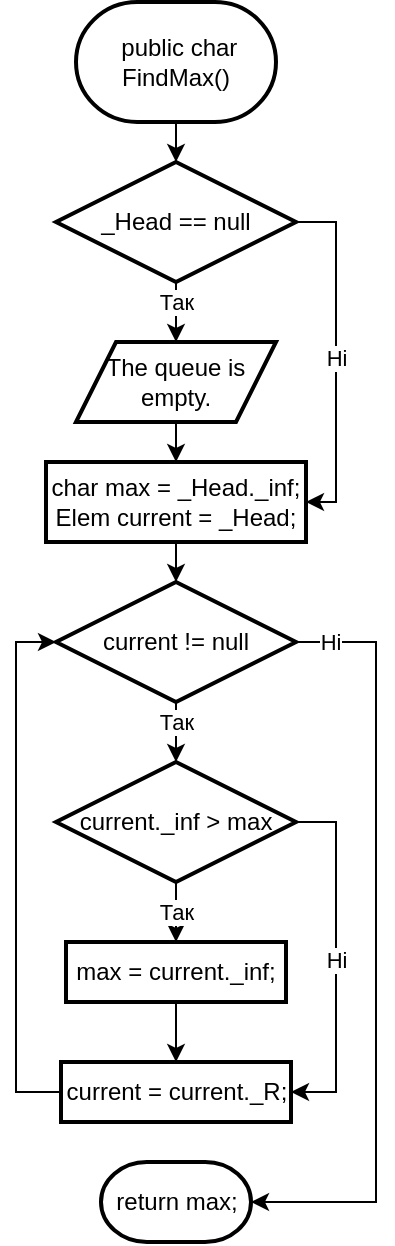 <mxfile version="21.3.4" type="device">
  <diagram name="Страница 1" id="aJ-As_fF0RegkES1CfJL">
    <mxGraphModel dx="1026" dy="575" grid="1" gridSize="10" guides="1" tooltips="1" connect="1" arrows="1" fold="1" page="1" pageScale="1" pageWidth="827" pageHeight="1169" math="0" shadow="0">
      <root>
        <mxCell id="0" />
        <mxCell id="1" parent="0" />
        <mxCell id="QIdmbO3irZaSvZSlnpBr-3" value="" style="edgeStyle=orthogonalEdgeStyle;rounded=0;orthogonalLoop=1;jettySize=auto;html=1;" edge="1" parent="1" source="QIdmbO3irZaSvZSlnpBr-1" target="QIdmbO3irZaSvZSlnpBr-2">
          <mxGeometry relative="1" as="geometry" />
        </mxCell>
        <mxCell id="QIdmbO3irZaSvZSlnpBr-1" value="&amp;nbsp;public char FindMax()" style="strokeWidth=2;html=1;shape=mxgraph.flowchart.terminator;whiteSpace=wrap;" vertex="1" parent="1">
          <mxGeometry x="330" y="120" width="100" height="60" as="geometry" />
        </mxCell>
        <mxCell id="QIdmbO3irZaSvZSlnpBr-5" value="Так" style="edgeStyle=orthogonalEdgeStyle;rounded=0;orthogonalLoop=1;jettySize=auto;html=1;" edge="1" parent="1" source="QIdmbO3irZaSvZSlnpBr-2" target="QIdmbO3irZaSvZSlnpBr-4">
          <mxGeometry x="0.2" relative="1" as="geometry">
            <mxPoint as="offset" />
          </mxGeometry>
        </mxCell>
        <mxCell id="QIdmbO3irZaSvZSlnpBr-8" value="Ні" style="edgeStyle=orthogonalEdgeStyle;rounded=0;orthogonalLoop=1;jettySize=auto;html=1;entryX=1;entryY=0.5;entryDx=0;entryDy=0;" edge="1" parent="1" source="QIdmbO3irZaSvZSlnpBr-2" target="QIdmbO3irZaSvZSlnpBr-6">
          <mxGeometry x="0.006" relative="1" as="geometry">
            <Array as="points">
              <mxPoint x="460" y="230" />
              <mxPoint x="460" y="370" />
            </Array>
            <mxPoint as="offset" />
          </mxGeometry>
        </mxCell>
        <mxCell id="QIdmbO3irZaSvZSlnpBr-2" value="_Head == null" style="strokeWidth=2;html=1;shape=mxgraph.flowchart.decision;whiteSpace=wrap;" vertex="1" parent="1">
          <mxGeometry x="320" y="200" width="120" height="60" as="geometry" />
        </mxCell>
        <mxCell id="QIdmbO3irZaSvZSlnpBr-7" value="" style="edgeStyle=orthogonalEdgeStyle;rounded=0;orthogonalLoop=1;jettySize=auto;html=1;" edge="1" parent="1" source="QIdmbO3irZaSvZSlnpBr-4" target="QIdmbO3irZaSvZSlnpBr-6">
          <mxGeometry relative="1" as="geometry" />
        </mxCell>
        <mxCell id="QIdmbO3irZaSvZSlnpBr-4" value="The queue is empty." style="shape=parallelogram;perimeter=parallelogramPerimeter;whiteSpace=wrap;html=1;fixedSize=1;strokeWidth=2;" vertex="1" parent="1">
          <mxGeometry x="330" y="290" width="100" height="40" as="geometry" />
        </mxCell>
        <mxCell id="QIdmbO3irZaSvZSlnpBr-12" value="" style="edgeStyle=orthogonalEdgeStyle;rounded=0;orthogonalLoop=1;jettySize=auto;html=1;" edge="1" parent="1" source="QIdmbO3irZaSvZSlnpBr-6" target="QIdmbO3irZaSvZSlnpBr-10">
          <mxGeometry relative="1" as="geometry" />
        </mxCell>
        <mxCell id="QIdmbO3irZaSvZSlnpBr-6" value="&lt;div&gt;char max = _Head._inf;&lt;/div&gt;&lt;div&gt;&lt;span style=&quot;background-color: initial;&quot;&gt;Elem current = _Head;&lt;/span&gt;&lt;/div&gt;" style="whiteSpace=wrap;html=1;strokeWidth=2;" vertex="1" parent="1">
          <mxGeometry x="315" y="350" width="130" height="40" as="geometry" />
        </mxCell>
        <mxCell id="QIdmbO3irZaSvZSlnpBr-14" value="Так" style="edgeStyle=orthogonalEdgeStyle;rounded=0;orthogonalLoop=1;jettySize=auto;html=1;" edge="1" parent="1" source="QIdmbO3irZaSvZSlnpBr-10" target="QIdmbO3irZaSvZSlnpBr-13">
          <mxGeometry x="0.2" relative="1" as="geometry">
            <mxPoint as="offset" />
          </mxGeometry>
        </mxCell>
        <mxCell id="QIdmbO3irZaSvZSlnpBr-21" value="Ні" style="edgeStyle=orthogonalEdgeStyle;rounded=0;orthogonalLoop=1;jettySize=auto;html=1;" edge="1" parent="1" source="QIdmbO3irZaSvZSlnpBr-10" target="QIdmbO3irZaSvZSlnpBr-22">
          <mxGeometry x="-0.911" relative="1" as="geometry">
            <mxPoint x="390" y="760" as="targetPoint" />
            <Array as="points">
              <mxPoint x="480" y="440" />
              <mxPoint x="480" y="720" />
            </Array>
            <mxPoint as="offset" />
          </mxGeometry>
        </mxCell>
        <mxCell id="QIdmbO3irZaSvZSlnpBr-10" value="current != null" style="strokeWidth=2;html=1;shape=mxgraph.flowchart.decision;whiteSpace=wrap;" vertex="1" parent="1">
          <mxGeometry x="320" y="410" width="120" height="60" as="geometry" />
        </mxCell>
        <mxCell id="QIdmbO3irZaSvZSlnpBr-16" value="Так" style="edgeStyle=orthogonalEdgeStyle;rounded=0;orthogonalLoop=1;jettySize=auto;html=1;" edge="1" parent="1" source="QIdmbO3irZaSvZSlnpBr-13" target="QIdmbO3irZaSvZSlnpBr-15">
          <mxGeometry x="-0.429" relative="1" as="geometry">
            <mxPoint as="offset" />
          </mxGeometry>
        </mxCell>
        <mxCell id="QIdmbO3irZaSvZSlnpBr-18" value="Ні" style="edgeStyle=orthogonalEdgeStyle;rounded=0;orthogonalLoop=1;jettySize=auto;html=1;" edge="1" parent="1" source="QIdmbO3irZaSvZSlnpBr-13" target="QIdmbO3irZaSvZSlnpBr-17">
          <mxGeometry relative="1" as="geometry">
            <Array as="points">
              <mxPoint x="460" y="530" />
              <mxPoint x="460" y="665" />
            </Array>
          </mxGeometry>
        </mxCell>
        <mxCell id="QIdmbO3irZaSvZSlnpBr-13" value="current._inf &amp;gt; max" style="rhombus;whiteSpace=wrap;html=1;strokeWidth=2;" vertex="1" parent="1">
          <mxGeometry x="320" y="500" width="120" height="60" as="geometry" />
        </mxCell>
        <mxCell id="QIdmbO3irZaSvZSlnpBr-19" value="" style="edgeStyle=orthogonalEdgeStyle;rounded=0;orthogonalLoop=1;jettySize=auto;html=1;" edge="1" parent="1" source="QIdmbO3irZaSvZSlnpBr-15" target="QIdmbO3irZaSvZSlnpBr-17">
          <mxGeometry relative="1" as="geometry" />
        </mxCell>
        <mxCell id="QIdmbO3irZaSvZSlnpBr-15" value="max = current._inf;" style="whiteSpace=wrap;html=1;strokeWidth=2;" vertex="1" parent="1">
          <mxGeometry x="325" y="590" width="110" height="30" as="geometry" />
        </mxCell>
        <mxCell id="QIdmbO3irZaSvZSlnpBr-20" style="edgeStyle=orthogonalEdgeStyle;rounded=0;orthogonalLoop=1;jettySize=auto;html=1;" edge="1" parent="1" source="QIdmbO3irZaSvZSlnpBr-17" target="QIdmbO3irZaSvZSlnpBr-10">
          <mxGeometry relative="1" as="geometry">
            <Array as="points">
              <mxPoint x="300" y="665" />
              <mxPoint x="300" y="440" />
            </Array>
          </mxGeometry>
        </mxCell>
        <mxCell id="QIdmbO3irZaSvZSlnpBr-17" value="current = current._R;" style="whiteSpace=wrap;html=1;strokeWidth=2;" vertex="1" parent="1">
          <mxGeometry x="322.5" y="650" width="115" height="30" as="geometry" />
        </mxCell>
        <mxCell id="QIdmbO3irZaSvZSlnpBr-22" value="return max;" style="strokeWidth=2;html=1;shape=mxgraph.flowchart.terminator;whiteSpace=wrap;" vertex="1" parent="1">
          <mxGeometry x="342.5" y="700" width="75" height="40" as="geometry" />
        </mxCell>
      </root>
    </mxGraphModel>
  </diagram>
</mxfile>
